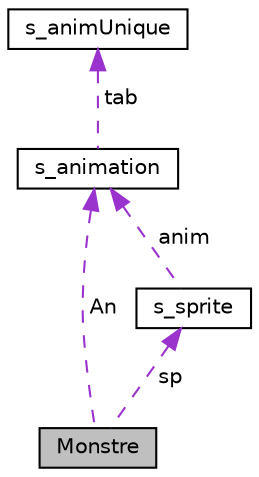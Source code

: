 digraph "Monstre"
{
  edge [fontname="Helvetica",fontsize="10",labelfontname="Helvetica",labelfontsize="10"];
  node [fontname="Helvetica",fontsize="10",shape=record];
  Node1 [label="Monstre",height=0.2,width=0.4,color="black", fillcolor="grey75", style="filled", fontcolor="black"];
  Node2 -> Node1 [dir="back",color="darkorchid3",fontsize="10",style="dashed",label=" sp" ,fontname="Helvetica"];
  Node2 [label="s_sprite",height=0.2,width=0.4,color="black", fillcolor="white", style="filled",URL="$structs__sprite.html",tooltip="Structure permettant d&#39;avoir les informations necessaire pour gerer un sprite. "];
  Node3 -> Node2 [dir="back",color="darkorchid3",fontsize="10",style="dashed",label=" anim" ,fontname="Helvetica"];
  Node3 [label="s_animation",height=0.2,width=0.4,color="black", fillcolor="white", style="filled",URL="$structs__animation.html",tooltip="Structure permettant de contenir les informations necessaire pour gerer les animations. "];
  Node4 -> Node3 [dir="back",color="darkorchid3",fontsize="10",style="dashed",label=" tab" ,fontname="Helvetica"];
  Node4 [label="s_animUnique",height=0.2,width=0.4,color="black", fillcolor="white", style="filled",URL="$structs__animUnique.html",tooltip="Structure permettant de gerer chaque partie d&#39;animation. "];
  Node3 -> Node1 [dir="back",color="darkorchid3",fontsize="10",style="dashed",label=" An" ,fontname="Helvetica"];
}
